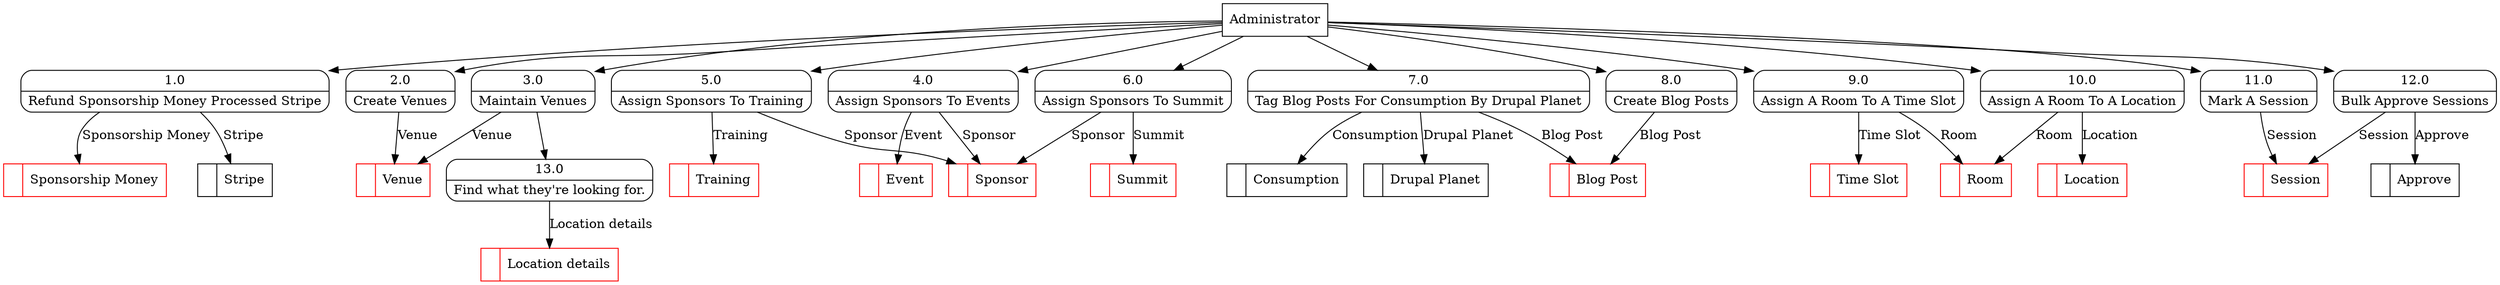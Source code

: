 digraph dfd2{ 
node[shape=record]
200 [label="<f0>  |<f1> Sponsorship Money " color=red];
201 [label="<f0>  |<f1> Stripe " ];
202 [label="<f0>  |<f1> Venue " color=red];
203 [label="<f0>  |<f1> Training " color=red];
204 [label="<f0>  |<f1> Sponsor " color=red];
205 [label="<f0>  |<f1> Event " color=red];
206 [label="<f0>  |<f1> Summit " color=red];
207 [label="<f0>  |<f1> Drupal Planet " ];
208 [label="<f0>  |<f1> Consumption " ];
209 [label="<f0>  |<f1> Location " color=red];
210 [label="<f0>  |<f1> Time Slot " color=red];
211 [label="<f0>  |<f1> Room " color=red];
212 [label="<f0>  |<f1> Session " color=red];
213 [label="<f0>  |<f1> Blog Post " color=red];
214 [label="<f0>  |<f1> Approve " ];
215 [label="Administrator" shape=box];
216 [label="{<f0> 1.0|<f1> Refund Sponsorship Money Processed Stripe }" shape=Mrecord];
217 [label="{<f0> 2.0|<f1> Create Venues }" shape=Mrecord];
218 [label="{<f0> 3.0|<f1> Maintain Venues }" shape=Mrecord];
219 [label="{<f0> 4.0|<f1> Assign Sponsors To Events }" shape=Mrecord];
220 [label="{<f0> 5.0|<f1> Assign Sponsors To Training }" shape=Mrecord];
221 [label="{<f0> 6.0|<f1> Assign Sponsors To Summit }" shape=Mrecord];
222 [label="{<f0> 7.0|<f1> Tag Blog Posts For Consumption By Drupal Planet }" shape=Mrecord];
223 [label="{<f0> 8.0|<f1> Create Blog Posts }" shape=Mrecord];
224 [label="{<f0> 9.0|<f1> Assign A Room To A Time Slot }" shape=Mrecord];
225 [label="{<f0> 10.0|<f1> Assign A Room To A Location }" shape=Mrecord];
226 [label="{<f0> 11.0|<f1> Mark A Session }" shape=Mrecord];
227 [label="{<f0> 12.0|<f1> Bulk Approve Sessions }" shape=Mrecord];
13 [label="{<f0> 13.0|<f1> Find what they're looking for. }" shape=Mrecord];
218 -> 13
1001 [label="<f0>  |<f1> Location details " color=red];
13 -> 1001 [label="Location details"]
215 -> 216
215 -> 217
215 -> 218
215 -> 219
215 -> 220
215 -> 221
215 -> 222
215 -> 223
215 -> 224
215 -> 225
215 -> 226
215 -> 227
216 -> 200 [label="Sponsorship Money"]
216 -> 201 [label="Stripe"]
217 -> 202 [label="Venue"]
218 -> 202 [label="Venue"]
219 -> 204 [label="Sponsor"]
219 -> 205 [label="Event"]
220 -> 203 [label="Training"]
220 -> 204 [label="Sponsor"]
221 -> 206 [label="Summit"]
221 -> 204 [label="Sponsor"]
222 -> 213 [label="Blog Post"]
222 -> 208 [label="Consumption"]
222 -> 207 [label="Drupal Planet"]
223 -> 213 [label="Blog Post"]
224 -> 211 [label="Room"]
224 -> 210 [label="Time Slot"]
225 -> 209 [label="Location"]
225 -> 211 [label="Room"]
226 -> 212 [label="Session"]
227 -> 212 [label="Session"]
227 -> 214 [label="Approve"]
}